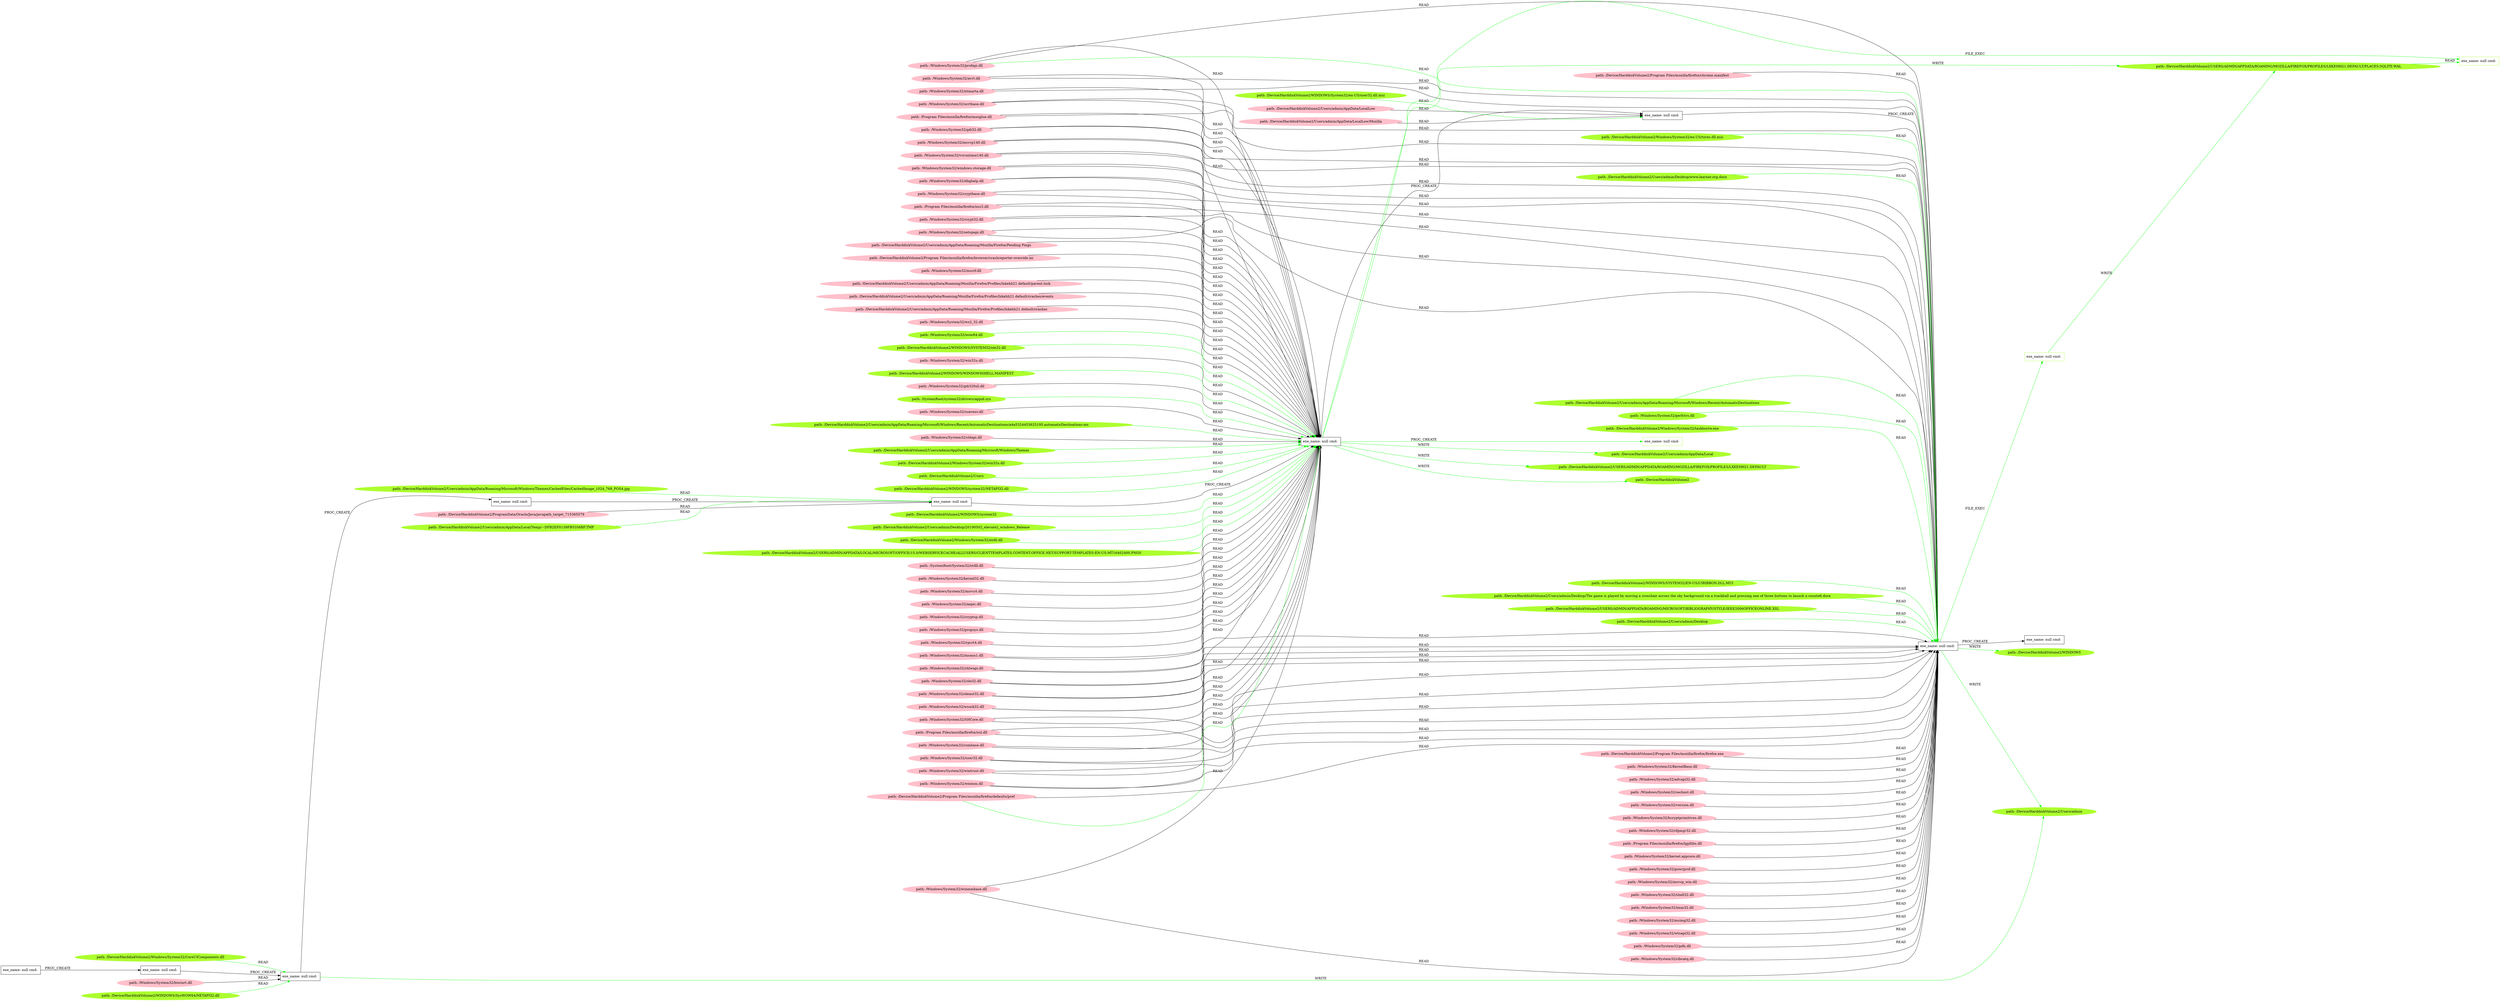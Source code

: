 digraph {
	rankdir=LR
	31 [label="exe_name: null cmd: " color=black shape=box style=solid]
	203 [label="exe_name: null cmd: " color=greenyellow shape=box style=solid]
	31 -> 203 [label=FILE_EXEC color=green]
	0 [label="exe_name: null cmd: " color=black shape=box style=solid]
	223 [label="exe_name: null cmd: " color=greenyellow shape=box style=solid]
	0 -> 223 [label=FILE_EXEC color=green]
	200 [label="path: /Device/HarddiskVolume2/Users/admin/AppData/Roaming/Microsoft/Windows/Themes" color=greenyellow shape=oval style=filled]
	31 [label="exe_name: null cmd: " color=black shape=box style=solid]
	200 -> 31 [label=READ color=green]
	230 [label="path: /Device/HarddiskVolume2/Users/admin/AppData/Roaming/Microsoft/Windows/Recent/AutomaticDestinations" color=greenyellow shape=oval style=filled]
	0 [label="exe_name: null cmd: " color=black shape=box style=solid]
	230 -> 0 [label=READ color=green]
	229 [label="path: /Windows/System32/perfctrs.dll" color=greenyellow shape=oval style=filled]
	0 [label="exe_name: null cmd: " color=black shape=box style=solid]
	229 -> 0 [label=READ color=green]
	228 [label="path: /Device/HarddiskVolume2/Windows/System32/taskhostw.exe" color=greenyellow shape=oval style=filled]
	0 [label="exe_name: null cmd: " color=black shape=box style=solid]
	228 -> 0 [label=READ color=green]
	206 [label="path: /Device/HarddiskVolume2/Windows/System32/win32u.dll" color=greenyellow shape=oval style=filled]
	31 [label="exe_name: null cmd: " color=black shape=box style=solid]
	206 -> 31 [label=READ color=green]
	221 [label="path: /Device/HarddiskVolume2/WINDOWS/SYSTEM32/EN-US/UIRIBBON.DLL.MUI" color=greenyellow shape=oval style=filled]
	0 [label="exe_name: null cmd: " color=black shape=box style=solid]
	221 -> 0 [label=READ color=green]
	213 [label="path: /Device/HarddiskVolume2/Users" color=greenyellow shape=oval style=filled]
	31 [label="exe_name: null cmd: " color=black shape=box style=solid]
	213 -> 31 [label=READ color=green]
	209 [label="path: /Device/HarddiskVolume2/WINDOWS/system32/NETAPI32.dll" color=greenyellow shape=oval style=filled]
	31 [label="exe_name: null cmd: " color=black shape=box style=solid]
	209 -> 31 [label=READ color=green]
	194 [label="path: /Device/HarddiskVolume2/Users/admin/AppData/Roaming/Microsoft/Windows/Themes/CachedFiles/CachedImage_1024_768_POS4.jpg" color=greenyellow shape=oval style=filled]
	41 [label="exe_name: null cmd: " color=black shape=box style=solid]
	194 -> 41 [label=READ color=green]
	205 [label="path: /Device/HarddiskVolume2/WINDOWS/system32" color=greenyellow shape=oval style=filled]
	31 [label="exe_name: null cmd: " color=black shape=box style=solid]
	205 -> 31 [label=READ color=green]
	191 [label="path: /Device/HarddiskVolume2/Windows/System32/CoreUIComponents.dll" color=greenyellow shape=oval style=filled]
	62 [label="exe_name: null cmd: " color=black shape=box style=solid]
	191 -> 62 [label=READ color=green]
	216 [label="path: /Device/HarddiskVolume2/WINDOWS/System32/en-US/user32.dll.mui" color=greenyellow shape=oval style=filled]
	34 [label="exe_name: null cmd: " color=black shape=box style=solid]
	216 -> 34 [label=READ color=green]
	195 [label="path: /Device/HarddiskVolume2/Users/admin/Desktop/20190502_elevate2_windows_Release" color=greenyellow shape=oval style=filled]
	31 [label="exe_name: null cmd: " color=black shape=box style=solid]
	195 -> 31 [label=READ color=green]
	187 [label="path: /Windows/System32/profapi.dll" color=pink shape=oval style=filled]
	0 [label="exe_name: null cmd: " color=black shape=box style=solid]
	187 -> 0 [label=READ color=green]
	197 [label="path: /Device/HarddiskVolume2/Windows/System32/ntdll.dll" color=greenyellow shape=oval style=filled]
	31 [label="exe_name: null cmd: " color=black shape=box style=solid]
	197 -> 31 [label=READ color=green]
	219 [label="path: /Device/HarddiskVolume2/USERS/ADMIN/APPDATA/ROAMING/MICROSOFT/BIBLIOGRAPHY/STYLE/IEEE2006OFFICEONLINE.XSL" color=greenyellow shape=oval style=filled]
	0 [label="exe_name: null cmd: " color=black shape=box style=solid]
	219 -> 0 [label=READ color=green]
	212 [label="path: /Device/HarddiskVolume2/USERS/ADMIN/APPDATA/LOCAL/MICROSOFT/OFFICE/15.0/WEBSERVICECACHE/ALLUSERS/CLIENTTEMPLATES.CONTENT.OFFICE.NET/SUPPORT-TEMPLATES-EN-US-MT16402400.PNG0" color=greenyellow shape=oval style=filled]
	31 [label="exe_name: null cmd: " color=black shape=box style=solid]
	212 -> 31 [label=READ color=green]
	0 [label="exe_name: null cmd: " color=black shape=box style=solid]
	220 [label="path: /Device/HarddiskVolume2/WINDOWS" color=greenyellow shape=oval style=filled]
	0 -> 220 [label=WRITE color=green]
	31 [label="exe_name: null cmd: " color=black shape=box style=solid]
	196 [label="path: /Device/HarddiskVolume2/USERS/ADMIN/APPDATA/ROAMING/MOZILLA/FIREFOX/PROFILES/LXKEHH21.DEFAULT/PLACES.SQLITE-WAL" color=greenyellow shape=oval style=filled]
	31 -> 196 [label=WRITE color=green]
	75 [label="exe_name: null cmd: " color=black shape=box style=solid]
	62 [label="exe_name: null cmd: " color=black shape=box style=solid]
	75 -> 62 [label=PROC_CREATE color=black]
	7 [label="exe_name: null cmd: " color=black shape=box style=solid]
	75 [label="exe_name: null cmd: " color=black shape=box style=solid]
	7 -> 75 [label=PROC_CREATE color=black]
	86 [label="path: /Windows/System32/biwinrt.dll" color=pink shape=oval style=filled]
	62 [label="exe_name: null cmd: " color=black shape=box style=solid]
	86 -> 62 [label=READ color=black]
	62 [label="exe_name: null cmd: " color=black shape=box style=solid]
	56 [label="exe_name: null cmd: " color=black shape=box style=solid]
	62 -> 56 [label=PROC_CREATE color=black]
	56 [label="exe_name: null cmd: " color=black shape=box style=solid]
	41 [label="exe_name: null cmd: " color=black shape=box style=solid]
	56 -> 41 [label=PROC_CREATE color=black]
	60 [label="path: /Device/HarddiskVolume2/ProgramData/Oracle/Java/javapath_target_715365579" color=pink shape=oval style=filled]
	41 [label="exe_name: null cmd: " color=black shape=box style=solid]
	60 -> 41 [label=READ color=black]
	41 [label="exe_name: null cmd: " color=black shape=box style=solid]
	31 [label="exe_name: null cmd: " color=black shape=box style=solid]
	41 -> 31 [label=PROC_CREATE color=black]
	108 [label="path: /SystemRoot/System32/ntdll.dll" color=pink shape=oval style=filled]
	31 [label="exe_name: null cmd: " color=black shape=box style=solid]
	108 -> 31 [label=READ color=black]
	119 [label="path: /Windows/System32/kernel32.dll" color=pink shape=oval style=filled]
	31 [label="exe_name: null cmd: " color=black shape=box style=solid]
	119 -> 31 [label=READ color=black]
	102 [label="path: /Windows/System32/msvcrt.dll" color=pink shape=oval style=filled]
	31 [label="exe_name: null cmd: " color=black shape=box style=solid]
	102 -> 31 [label=READ color=black]
	157 [label="path: /Windows/System32/ucrtbase.dll" color=pink shape=oval style=filled]
	31 [label="exe_name: null cmd: " color=black shape=box style=solid]
	157 -> 31 [label=READ color=black]
	167 [label="path: /Windows/System32/rpcrt4.dll" color=pink shape=oval style=filled]
	31 [label="exe_name: null cmd: " color=black shape=box style=solid]
	167 -> 31 [label=READ color=black]
	161 [label="path: /Program Files/mozilla/firefox/mozglue.dll" color=pink shape=oval style=filled]
	31 [label="exe_name: null cmd: " color=black shape=box style=solid]
	161 -> 31 [label=READ color=black]
	123 [label="path: /Windows/System32/msvcp140.dll" color=pink shape=oval style=filled]
	31 [label="exe_name: null cmd: " color=black shape=box style=solid]
	123 -> 31 [label=READ color=black]
	137 [label="path: /Windows/System32/vcruntime140.dll" color=pink shape=oval style=filled]
	31 [label="exe_name: null cmd: " color=black shape=box style=solid]
	137 -> 31 [label=READ color=black]
	109 [label="path: /Windows/System32/dbghelp.dll" color=pink shape=oval style=filled]
	31 [label="exe_name: null cmd: " color=black shape=box style=solid]
	109 -> 31 [label=READ color=black]
	173 [label="path: /Windows/System32/cryptbase.dll" color=pink shape=oval style=filled]
	31 [label="exe_name: null cmd: " color=black shape=box style=solid]
	173 -> 31 [label=READ color=black]
	103 [label="path: /Program Files/mozilla/firefox/nss3.dll" color=pink shape=oval style=filled]
	31 [label="exe_name: null cmd: " color=black shape=box style=solid]
	103 -> 31 [label=READ color=black]
	143 [label="path: /Windows/System32/wsock32.dll" color=pink shape=oval style=filled]
	31 [label="exe_name: null cmd: " color=black shape=box style=solid]
	143 -> 31 [label=READ color=black]
	151 [label="path: /Windows/System32/ws2_32.dll" color=pink shape=oval style=filled]
	31 [label="exe_name: null cmd: " color=black shape=box style=solid]
	151 -> 31 [label=READ color=black]
	175 [label="path: /Windows/System32/winmm.dll" color=pink shape=oval style=filled]
	31 [label="exe_name: null cmd: " color=black shape=box style=solid]
	175 -> 31 [label=READ color=black]
	177 [label="path: /Windows/System32/winmmbase.dll" color=pink shape=oval style=filled]
	31 [label="exe_name: null cmd: " color=black shape=box style=solid]
	177 -> 31 [label=READ color=black]
	98 [label="path: /Windows/System32/win32u.dll" color=pink shape=oval style=filled]
	31 [label="exe_name: null cmd: " color=black shape=box style=solid]
	98 -> 31 [label=READ color=black]
	105 [label="path: /Program Files/mozilla/firefox/xul.dll" color=pink shape=oval style=filled]
	31 [label="exe_name: null cmd: " color=black shape=box style=solid]
	105 -> 31 [label=READ color=black]
	111 [label="path: /Windows/System32/gdi32full.dll" color=pink shape=oval style=filled]
	31 [label="exe_name: null cmd: " color=black shape=box style=solid]
	111 -> 31 [label=READ color=black]
	117 [label="path: /Windows/System32/windows.storage.dll" color=pink shape=oval style=filled]
	31 [label="exe_name: null cmd: " color=black shape=box style=solid]
	117 -> 31 [label=READ color=black]
	127 [label="path: /Windows/System32/combase.dll" color=pink shape=oval style=filled]
	31 [label="exe_name: null cmd: " color=black shape=box style=solid]
	127 -> 31 [label=READ color=black]
	135 [label="path: /Windows/System32/gdi32.dll" color=pink shape=oval style=filled]
	31 [label="exe_name: null cmd: " color=black shape=box style=solid]
	135 -> 31 [label=READ color=black]
	149 [label="path: /Windows/System32/SHCore.dll" color=pink shape=oval style=filled]
	31 [label="exe_name: null cmd: " color=black shape=box style=solid]
	149 -> 31 [label=READ color=black]
	155 [label="path: /Windows/System32/user32.dll" color=pink shape=oval style=filled]
	31 [label="exe_name: null cmd: " color=black shape=box style=solid]
	155 -> 31 [label=READ color=black]
	93 [label="path: /Windows/System32/crypt32.dll" color=pink shape=oval style=filled]
	31 [label="exe_name: null cmd: " color=black shape=box style=solid]
	93 -> 31 [label=READ color=black]
	95 [label="path: /Windows/System32/setupapi.dll" color=pink shape=oval style=filled]
	31 [label="exe_name: null cmd: " color=black shape=box style=solid]
	95 -> 31 [label=READ color=black]
	113 [label="path: /Windows/System32/wintrust.dll" color=pink shape=oval style=filled]
	31 [label="exe_name: null cmd: " color=black shape=box style=solid]
	113 -> 31 [label=READ color=black]
	131 [label="path: /Windows/System32/msasn1.dll" color=pink shape=oval style=filled]
	31 [label="exe_name: null cmd: " color=black shape=box style=solid]
	131 -> 31 [label=READ color=black]
	153 [label="path: /Windows/System32/shlwapi.dll" color=pink shape=oval style=filled]
	31 [label="exe_name: null cmd: " color=black shape=box style=solid]
	153 -> 31 [label=READ color=black]
	159 [label="path: /Windows/System32/ole32.dll" color=pink shape=oval style=filled]
	31 [label="exe_name: null cmd: " color=black shape=box style=solid]
	159 -> 31 [label=READ color=black]
	187 [label="path: /Windows/System32/profapi.dll" color=pink shape=oval style=filled]
	31 [label="exe_name: null cmd: " color=black shape=box style=solid]
	187 -> 31 [label=READ color=black]
	99 [label="path: /Windows/System32/oleaut32.dll" color=pink shape=oval style=filled]
	31 [label="exe_name: null cmd: " color=black shape=box style=solid]
	99 -> 31 [label=READ color=black]
	179 [label="path: /Windows/System32/avrt.dll" color=pink shape=oval style=filled]
	31 [label="exe_name: null cmd: " color=black shape=box style=solid]
	179 -> 31 [label=READ color=black]
	140 [label="path: /Windows/System32/userenv.dll" color=pink shape=oval style=filled]
	31 [label="exe_name: null cmd: " color=black shape=box style=solid]
	140 -> 31 [label=READ color=black]
	115 [label="path: /Windows/System32/ntmarta.dll" color=pink shape=oval style=filled]
	31 [label="exe_name: null cmd: " color=black shape=box style=solid]
	115 -> 31 [label=READ color=black]
	9 [label="path: /Windows/System32/cldapi.dll" color=pink shape=oval style=filled]
	31 [label="exe_name: null cmd: " color=black shape=box style=solid]
	9 -> 31 [label=READ color=black]
	10 [label="path: /Windows/System32/aepic.dll" color=pink shape=oval style=filled]
	31 [label="exe_name: null cmd: " color=black shape=box style=solid]
	10 -> 31 [label=READ color=black]
	55 [label="path: /Windows/System32/cryptsp.dll" color=pink shape=oval style=filled]
	31 [label="exe_name: null cmd: " color=black shape=box style=solid]
	55 -> 31 [label=READ color=black]
	57 [label="path: /Windows/System32/propsys.dll" color=pink shape=oval style=filled]
	31 [label="exe_name: null cmd: " color=black shape=box style=solid]
	57 -> 31 [label=READ color=black]
	72 [label="path: /Device/HarddiskVolume2/Users/admin/AppData/Roaming/Mozilla/Firefox/Pending Pings" color=pink shape=oval style=filled]
	31 [label="exe_name: null cmd: " color=black shape=box style=solid]
	72 -> 31 [label=READ color=black]
	30 [label="path: /Device/HarddiskVolume2/Program Files/mozilla/firefox/browser/crashreporter-override.ini" color=pink shape=oval style=filled]
	31 [label="exe_name: null cmd: " color=black shape=box style=solid]
	30 -> 31 [label=READ color=black]
	77 [label="path: /Windows/System32/msctf.dll" color=pink shape=oval style=filled]
	31 [label="exe_name: null cmd: " color=black shape=box style=solid]
	77 -> 31 [label=READ color=black]
	6 [label="path: /Device/HarddiskVolume2/Users/admin/AppData/Roaming/Mozilla/Firefox/Profiles/lxkehh21.default/parent.lock" color=pink shape=oval style=filled]
	31 [label="exe_name: null cmd: " color=black shape=box style=solid]
	6 -> 31 [label=READ color=black]
	36 [label="path: /Device/HarddiskVolume2/Users/admin/AppData/Roaming/Mozilla/Firefox/Profiles/lxkehh21.default/crashes/events" color=pink shape=oval style=filled]
	31 [label="exe_name: null cmd: " color=black shape=box style=solid]
	36 -> 31 [label=READ color=black]
	39 [label="path: /Device/HarddiskVolume2/Users/admin/AppData/Roaming/Mozilla/Firefox/Profiles/lxkehh21.default/crashes" color=pink shape=oval style=filled]
	31 [label="exe_name: null cmd: " color=black shape=box style=solid]
	39 -> 31 [label=READ color=black]
	31 [label="exe_name: null cmd: " color=black shape=box style=solid]
	34 [label="exe_name: null cmd: " color=black shape=box style=solid]
	31 -> 34 [label=PROC_CREATE color=black]
	32 [label="path: /Device/HarddiskVolume2/Users/admin/AppData/LocalLow" color=pink shape=oval style=filled]
	34 [label="exe_name: null cmd: " color=black shape=box style=solid]
	32 -> 34 [label=READ color=black]
	38 [label="path: /Device/HarddiskVolume2/Users/admin/AppData/LocalLow/Mozilla" color=pink shape=oval style=filled]
	34 [label="exe_name: null cmd: " color=black shape=box style=solid]
	38 -> 34 [label=READ color=black]
	34 [label="exe_name: null cmd: " color=black shape=box style=solid]
	0 [label="exe_name: null cmd: " color=black shape=box style=solid]
	34 -> 0 [label=PROC_CREATE color=black]
	134 [label="path: /Device/HarddiskVolume2/Program Files/mozilla/firefox/firefox.exe" color=pink shape=oval style=filled]
	0 [label="exe_name: null cmd: " color=black shape=box style=solid]
	134 -> 0 [label=READ color=black]
	165 [label="path: /Windows/System32/KernelBase.dll" color=pink shape=oval style=filled]
	0 [label="exe_name: null cmd: " color=black shape=box style=solid]
	165 -> 0 [label=READ color=black]
	121 [label="path: /Windows/System32/advapi32.dll" color=pink shape=oval style=filled]
	0 [label="exe_name: null cmd: " color=black shape=box style=solid]
	121 -> 0 [label=READ color=black]
	157 [label="path: /Windows/System32/ucrtbase.dll" color=pink shape=oval style=filled]
	0 [label="exe_name: null cmd: " color=black shape=box style=solid]
	157 -> 0 [label=READ color=black]
	161 [label="path: /Program Files/mozilla/firefox/mozglue.dll" color=pink shape=oval style=filled]
	0 [label="exe_name: null cmd: " color=black shape=box style=solid]
	161 -> 0 [label=READ color=black]
	184 [label="path: /Windows/System32/sechost.dll" color=pink shape=oval style=filled]
	0 [label="exe_name: null cmd: " color=black shape=box style=solid]
	184 -> 0 [label=READ color=black]
	123 [label="path: /Windows/System32/msvcp140.dll" color=pink shape=oval style=filled]
	0 [label="exe_name: null cmd: " color=black shape=box style=solid]
	123 -> 0 [label=READ color=black]
	137 [label="path: /Windows/System32/vcruntime140.dll" color=pink shape=oval style=filled]
	0 [label="exe_name: null cmd: " color=black shape=box style=solid]
	137 -> 0 [label=READ color=black]
	109 [label="path: /Windows/System32/dbghelp.dll" color=pink shape=oval style=filled]
	0 [label="exe_name: null cmd: " color=black shape=box style=solid]
	109 -> 0 [label=READ color=black]
	145 [label="path: /Windows/System32/version.dll" color=pink shape=oval style=filled]
	0 [label="exe_name: null cmd: " color=black shape=box style=solid]
	145 -> 0 [label=READ color=black]
	173 [label="path: /Windows/System32/cryptbase.dll" color=pink shape=oval style=filled]
	0 [label="exe_name: null cmd: " color=black shape=box style=solid]
	173 -> 0 [label=READ color=black]
	182 [label="path: /Windows/System32/bcryptprimitives.dll" color=pink shape=oval style=filled]
	0 [label="exe_name: null cmd: " color=black shape=box style=solid]
	182 -> 0 [label=READ color=black]
	103 [label="path: /Program Files/mozilla/firefox/nss3.dll" color=pink shape=oval style=filled]
	0 [label="exe_name: null cmd: " color=black shape=box style=solid]
	103 -> 0 [label=READ color=black]
	175 [label="path: /Windows/System32/winmm.dll" color=pink shape=oval style=filled]
	0 [label="exe_name: null cmd: " color=black shape=box style=solid]
	175 -> 0 [label=READ color=black]
	143 [label="path: /Windows/System32/wsock32.dll" color=pink shape=oval style=filled]
	0 [label="exe_name: null cmd: " color=black shape=box style=solid]
	143 -> 0 [label=READ color=black]
	177 [label="path: /Windows/System32/winmmbase.dll" color=pink shape=oval style=filled]
	0 [label="exe_name: null cmd: " color=black shape=box style=solid]
	177 -> 0 [label=READ color=black]
	148 [label="path: /Windows/System32/cfgmgr32.dll" color=pink shape=oval style=filled]
	0 [label="exe_name: null cmd: " color=black shape=box style=solid]
	148 -> 0 [label=READ color=black]
	170 [label="path: /Program Files/mozilla/firefox/lgpllibs.dll" color=pink shape=oval style=filled]
	0 [label="exe_name: null cmd: " color=black shape=box style=solid]
	170 -> 0 [label=READ color=black]
	105 [label="path: /Program Files/mozilla/firefox/xul.dll" color=pink shape=oval style=filled]
	0 [label="exe_name: null cmd: " color=black shape=box style=solid]
	105 -> 0 [label=READ color=black]
	135 [label="path: /Windows/System32/gdi32.dll" color=pink shape=oval style=filled]
	0 [label="exe_name: null cmd: " color=black shape=box style=solid]
	135 -> 0 [label=READ color=black]
	155 [label="path: /Windows/System32/user32.dll" color=pink shape=oval style=filled]
	0 [label="exe_name: null cmd: " color=black shape=box style=solid]
	155 -> 0 [label=READ color=black]
	117 [label="path: /Windows/System32/windows.storage.dll" color=pink shape=oval style=filled]
	0 [label="exe_name: null cmd: " color=black shape=box style=solid]
	117 -> 0 [label=READ color=black]
	127 [label="path: /Windows/System32/combase.dll" color=pink shape=oval style=filled]
	0 [label="exe_name: null cmd: " color=black shape=box style=solid]
	127 -> 0 [label=READ color=black]
	129 [label="path: /Windows/System32/kernel.appcore.dll" color=pink shape=oval style=filled]
	0 [label="exe_name: null cmd: " color=black shape=box style=solid]
	129 -> 0 [label=READ color=black]
	141 [label="path: /Windows/System32/powrprof.dll" color=pink shape=oval style=filled]
	0 [label="exe_name: null cmd: " color=black shape=box style=solid]
	141 -> 0 [label=READ color=black]
	149 [label="path: /Windows/System32/SHCore.dll" color=pink shape=oval style=filled]
	0 [label="exe_name: null cmd: " color=black shape=box style=solid]
	149 -> 0 [label=READ color=black]
	153 [label="path: /Windows/System32/shlwapi.dll" color=pink shape=oval style=filled]
	0 [label="exe_name: null cmd: " color=black shape=box style=solid]
	153 -> 0 [label=READ color=black]
	159 [label="path: /Windows/System32/ole32.dll" color=pink shape=oval style=filled]
	0 [label="exe_name: null cmd: " color=black shape=box style=solid]
	159 -> 0 [label=READ color=black]
	171 [label="path: /Windows/System32/msvcp_win.dll" color=pink shape=oval style=filled]
	0 [label="exe_name: null cmd: " color=black shape=box style=solid]
	171 -> 0 [label=READ color=black]
	186 [label="path: /Windows/System32/shell32.dll" color=pink shape=oval style=filled]
	0 [label="exe_name: null cmd: " color=black shape=box style=solid]
	186 -> 0 [label=READ color=black]
	187 [label="path: /Windows/System32/profapi.dll" color=pink shape=oval style=filled]
	0 [label="exe_name: null cmd: " color=black shape=box style=solid]
	187 -> 0 [label=READ color=black]
	93 [label="path: /Windows/System32/crypt32.dll" color=pink shape=oval style=filled]
	0 [label="exe_name: null cmd: " color=black shape=box style=solid]
	93 -> 0 [label=READ color=black]
	95 [label="path: /Windows/System32/setupapi.dll" color=pink shape=oval style=filled]
	0 [label="exe_name: null cmd: " color=black shape=box style=solid]
	95 -> 0 [label=READ color=black]
	99 [label="path: /Windows/System32/oleaut32.dll" color=pink shape=oval style=filled]
	0 [label="exe_name: null cmd: " color=black shape=box style=solid]
	99 -> 0 [label=READ color=black]
	113 [label="path: /Windows/System32/wintrust.dll" color=pink shape=oval style=filled]
	0 [label="exe_name: null cmd: " color=black shape=box style=solid]
	113 -> 0 [label=READ color=black]
	125 [label="path: /Windows/System32/imm32.dll" color=pink shape=oval style=filled]
	0 [label="exe_name: null cmd: " color=black shape=box style=solid]
	125 -> 0 [label=READ color=black]
	131 [label="path: /Windows/System32/msasn1.dll" color=pink shape=oval style=filled]
	0 [label="exe_name: null cmd: " color=black shape=box style=solid]
	131 -> 0 [label=READ color=black]
	29 [label="path: /Windows/System32/msimg32.dll" color=pink shape=oval style=filled]
	0 [label="exe_name: null cmd: " color=black shape=box style=solid]
	29 -> 0 [label=READ color=black]
	14 [label="path: /Windows/System32/wtsapi32.dll" color=pink shape=oval style=filled]
	0 [label="exe_name: null cmd: " color=black shape=box style=solid]
	14 -> 0 [label=READ color=black]
	66 [label="path: /Windows/System32/pdh.dll" color=pink shape=oval style=filled]
	0 [label="exe_name: null cmd: " color=black shape=box style=solid]
	66 -> 0 [label=READ color=black]
	179 [label="path: /Windows/System32/avrt.dll" color=pink shape=oval style=filled]
	0 [label="exe_name: null cmd: " color=black shape=box style=solid]
	179 -> 0 [label=READ color=black]
	115 [label="path: /Windows/System32/ntmarta.dll" color=pink shape=oval style=filled]
	0 [label="exe_name: null cmd: " color=black shape=box style=solid]
	115 -> 0 [label=READ color=black]
	163 [label="path: /Windows/System32/clbcatq.dll" color=pink shape=oval style=filled]
	0 [label="exe_name: null cmd: " color=black shape=box style=solid]
	163 -> 0 [label=READ color=black]
	18 [label="path: /Device/HarddiskVolume2/Program Files/mozilla/firefox/chrome.manifest" color=pink shape=oval style=filled]
	0 [label="exe_name: null cmd: " color=black shape=box style=solid]
	18 -> 0 [label=READ color=black]
	47 [label="path: /Device/HarddiskVolume2/Program Files/mozilla/firefox/defaults/pref" color=pink shape=oval style=filled]
	0 [label="exe_name: null cmd: " color=black shape=box style=solid]
	47 -> 0 [label=READ color=black]
	0 [label="exe_name: null cmd: " color=black shape=box style=solid]
	1 [label="exe_name: null cmd: " color=black shape=box style=solid]
	0 -> 1 [label=PROC_CREATE color=black]
	31 [label="exe_name: null cmd: " color=black shape=box style=solid]
	202 [label="path: /Device/HarddiskVolume2" color=greenyellow shape=oval style=filled]
	31 -> 202 [label=WRITE color=green]
	214 [label="path: /Windows/System32/wow64.dll" color=greenyellow shape=oval style=filled]
	31 [label="exe_name: null cmd: " color=black shape=box style=solid]
	214 -> 31 [label=READ color=green]
	215 [label="path: /Device/HarddiskVolume2/WINDOWS/SYSTEM32/ole32.dll" color=greenyellow shape=oval style=filled]
	31 [label="exe_name: null cmd: " color=black shape=box style=solid]
	215 -> 31 [label=READ color=green]
	62 [label="exe_name: null cmd: " color=black shape=box style=solid]
	192 [label="path: /Device/HarddiskVolume2/Users/admin" color=greenyellow shape=oval style=filled]
	62 -> 192 [label=WRITE color=green]
	225 [label="path: /Device/HarddiskVolume2/Users/admin/Desktop/The game is played by moving a crosshair across the sky background via a trackball and pressing one of three buttons to launch a counte6.docx" color=greenyellow shape=oval style=filled]
	0 [label="exe_name: null cmd: " color=black shape=box style=solid]
	225 -> 0 [label=READ color=green]
	218 [label="path: /Device/HarddiskVolume2/Windows/System32/en-US/tzres.dll.mui" color=greenyellow shape=oval style=filled]
	0 [label="exe_name: null cmd: " color=black shape=box style=solid]
	218 -> 0 [label=READ color=green]
	222 [label="path: /Device/HarddiskVolume2/Users/admin/Desktop" color=greenyellow shape=oval style=filled]
	0 [label="exe_name: null cmd: " color=black shape=box style=solid]
	222 -> 0 [label=READ color=green]
	223 [label="exe_name: null cmd: " color=greenyellow shape=box style=solid]
	196 [label="path: /Device/HarddiskVolume2/USERS/ADMIN/APPDATA/ROAMING/MOZILLA/FIREFOX/PROFILES/LXKEHH21.DEFAULT/PLACES.SQLITE-WAL" color=greenyellow shape=oval style=filled]
	223 -> 196 [label=WRITE color=green]
	31 [label="exe_name: null cmd: " color=black shape=box style=solid]
	211 [label="exe_name: null cmd: " color=greenyellow shape=box style=solid]
	31 -> 211 [label=PROC_CREATE color=green]
	193 [label="path: /Device/HarddiskVolume2/Users/admin/AppData/Local/Temp/~DFB2EF0139FB5356BF.TMP" color=greenyellow shape=oval style=filled]
	41 [label="exe_name: null cmd: " color=black shape=box style=solid]
	193 -> 41 [label=READ color=green]
	227 [label="path: /Device/HarddiskVolume2/Users/admin/Desktop/www.learner.org.docx" color=greenyellow shape=oval style=filled]
	0 [label="exe_name: null cmd: " color=black shape=box style=solid]
	227 -> 0 [label=READ color=green]
	196 [label="path: /Device/HarddiskVolume2/USERS/ADMIN/APPDATA/ROAMING/MOZILLA/FIREFOX/PROFILES/LXKEHH21.DEFAULT/PLACES.SQLITE-WAL" color=greenyellow shape=oval style=filled]
	203 [label="exe_name: null cmd: " color=greenyellow shape=box style=solid]
	196 -> 203 [label=READ color=green]
	208 [label="path: /Device/HarddiskVolume2/WINDOWS/WINDOWSSHELL.MANIFEST" color=greenyellow shape=oval style=filled]
	31 [label="exe_name: null cmd: " color=black shape=box style=solid]
	208 -> 31 [label=READ color=green]
	199 [label="path: /SystemRoot/system32/drivers/appid.sys" color=greenyellow shape=oval style=filled]
	31 [label="exe_name: null cmd: " color=black shape=box style=solid]
	199 -> 31 [label=READ color=green]
	31 [label="exe_name: null cmd: " color=black shape=box style=solid]
	201 [label="path: /Device/HarddiskVolume2/Users/admin/AppData/Local" color=greenyellow shape=oval style=filled]
	31 -> 201 [label=WRITE color=green]
	190 [label="path: /Device/HarddiskVolume2/WINDOWS/SysWOW64/NETAPI32.dll" color=greenyellow shape=oval style=filled]
	62 [label="exe_name: null cmd: " color=black shape=box style=solid]
	190 -> 62 [label=READ color=green]
	0 [label="exe_name: null cmd: " color=black shape=box style=solid]
	192 [label="path: /Device/HarddiskVolume2/Users/admin" color=greenyellow shape=oval style=filled]
	0 -> 192 [label=WRITE color=green]
	31 [label="exe_name: null cmd: " color=black shape=box style=solid]
	207 [label="path: /Device/HarddiskVolume2/USERS/ADMIN/APPDATA/ROAMING/MOZILLA/FIREFOX/PROFILES/LXKEHH21.DEFAULT" color=greenyellow shape=oval style=filled]
	31 -> 207 [label=WRITE color=green]
	47 [label="path: /Device/HarddiskVolume2/Program Files/mozilla/firefox/defaults/pref" color=pink shape=oval style=filled]
	31 [label="exe_name: null cmd: " color=black shape=box style=solid]
	47 -> 31 [label=READ color=green]
	210 [label="path: /Device/HarddiskVolume2/Users/admin/AppData/Roaming/Microsoft/Windows/Recent/AutomaticDestinations/a4a5324453625195.automaticDestinations-ms" color=greenyellow shape=oval style=filled]
	31 [label="exe_name: null cmd: " color=black shape=box style=solid]
	210 -> 31 [label=READ color=green]
}

